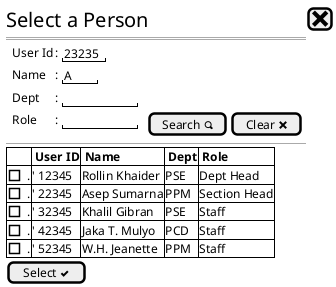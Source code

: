 @startuml
@startsalt
{
  <size:20>Select a Person |[<size:25><&x>]|*
  ==
  {
    .|User Id       |: {|"23235"}|*
    .|Name          |: {"A   " } |*
    .|Dept          |: {"         "} |*
    .|Role          |: {"         "} |.| [Search <&magnifying-glass>]|[Clear <&x>]|
  }
  --
  {#
    |.   ||<b> User ID  |<b> Name        |<b> Dept  |<b> Role       |*
    |[ ].||' 12345      | Rollin Khaider | PSE      | Dept Head     |*
    |[ ].||' 22345      | Asep Sumarna   | PPM      | Section Head  |*
    |[ ].||' 32345      | Khalil Gibran  | PSE      | Staff         |*
    |[ ].||' 42345      | Jaka T. Mulyo  | PCD      | Staff         |*
    |[ ].||' 52345      | W.H. Jeanette  | PPM      | Staff         |*
  }
  [Select <&check>]
}
@@endsalt
@enduml